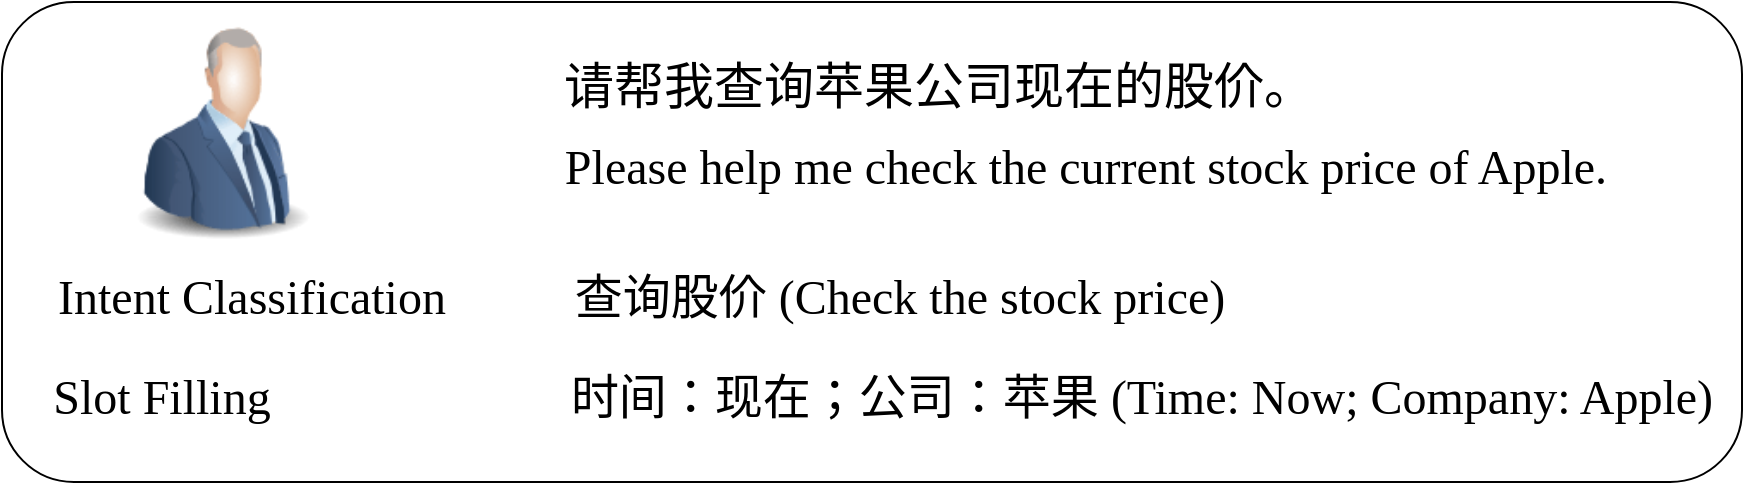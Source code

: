 <mxfile version="24.7.5">
  <diagram name="第 1 页" id="joYnWlq2aa4wjq3Gv_jH">
    <mxGraphModel dx="1562" dy="833" grid="1" gridSize="10" guides="1" tooltips="1" connect="1" arrows="1" fold="1" page="1" pageScale="1" pageWidth="827" pageHeight="1169" math="0" shadow="0">
      <root>
        <mxCell id="0" />
        <mxCell id="1" parent="0" />
        <mxCell id="JqVwm08oiALtkmtzPvGm-1" value="" style="rounded=1;whiteSpace=wrap;html=1;" parent="1" vertex="1">
          <mxGeometry x="10" y="10" width="870" height="240" as="geometry" />
        </mxCell>
        <mxCell id="JqVwm08oiALtkmtzPvGm-2" value="" style="image;html=1;image=img/lib/clip_art/people/Suit_Man_Blue_128x128.png" parent="1" vertex="1">
          <mxGeometry x="50" y="20" width="140" height="110" as="geometry" />
        </mxCell>
        <mxCell id="JqVwm08oiALtkmtzPvGm-3" value="&lt;font face=&quot;Times New Roman&quot; style=&quot;font-size: 25px;&quot;&gt;请帮我查询苹果公司现在的股价。&lt;/font&gt;" style="text;html=1;align=center;verticalAlign=middle;whiteSpace=wrap;rounded=0;fontSize=30;" parent="1" vertex="1">
          <mxGeometry x="288" y="35" width="381" height="30" as="geometry" />
        </mxCell>
        <mxCell id="JqVwm08oiALtkmtzPvGm-4" value="&lt;font face=&quot;Times New Roman&quot; style=&quot;font-size: 24px;&quot;&gt;查询股价 (Check the stock price)&lt;/font&gt;" style="text;html=1;align=center;verticalAlign=middle;whiteSpace=wrap;rounded=0;fontSize=30;" parent="1" vertex="1">
          <mxGeometry x="238" y="140" width="442" height="30" as="geometry" />
        </mxCell>
        <mxCell id="JqVwm08oiALtkmtzPvGm-5" value="&lt;font style=&quot;font-size: 24px;&quot; face=&quot;Times New Roman&quot;&gt;&lt;font style=&quot;&quot;&gt;时间：现在；公司：苹果&lt;/font&gt;&amp;nbsp;(Time: Now; Company: Apple)&lt;/font&gt;" style="text;html=1;align=center;verticalAlign=middle;whiteSpace=wrap;rounded=0;fontSize=30;" parent="1" vertex="1">
          <mxGeometry x="280" y="190" width="600" height="30" as="geometry" />
        </mxCell>
        <mxCell id="JqVwm08oiALtkmtzPvGm-6" value="&lt;font face=&quot;Times New Roman&quot; style=&quot;font-size: 24px;&quot;&gt;Intent Classification&lt;/font&gt;" style="text;html=1;align=center;verticalAlign=middle;whiteSpace=wrap;rounded=0;fontSize=30;" parent="1" vertex="1">
          <mxGeometry x="20" y="140" width="230" height="30" as="geometry" />
        </mxCell>
        <mxCell id="JqVwm08oiALtkmtzPvGm-7" value="&lt;font face=&quot;Times New Roman&quot; style=&quot;font-size: 24px;&quot;&gt;Slot Filling&lt;/font&gt;" style="text;html=1;align=center;verticalAlign=middle;whiteSpace=wrap;rounded=0;fontSize=30;" parent="1" vertex="1">
          <mxGeometry x="20" y="190" width="140" height="30" as="geometry" />
        </mxCell>
        <mxCell id="LxopeLZ2yvgnRO8JdOnH-2" value="&lt;span style=&quot;text-align: left;&quot;&gt;&lt;font style=&quot;font-size: 24px;&quot; face=&quot;Times New Roman&quot;&gt;Please help me check the current stock price of Apple.&lt;/font&gt;&lt;/span&gt;" style="text;html=1;align=center;verticalAlign=middle;whiteSpace=wrap;rounded=0;fontSize=30;" vertex="1" parent="1">
          <mxGeometry x="260" y="75" width="584" height="30" as="geometry" />
        </mxCell>
      </root>
    </mxGraphModel>
  </diagram>
</mxfile>

